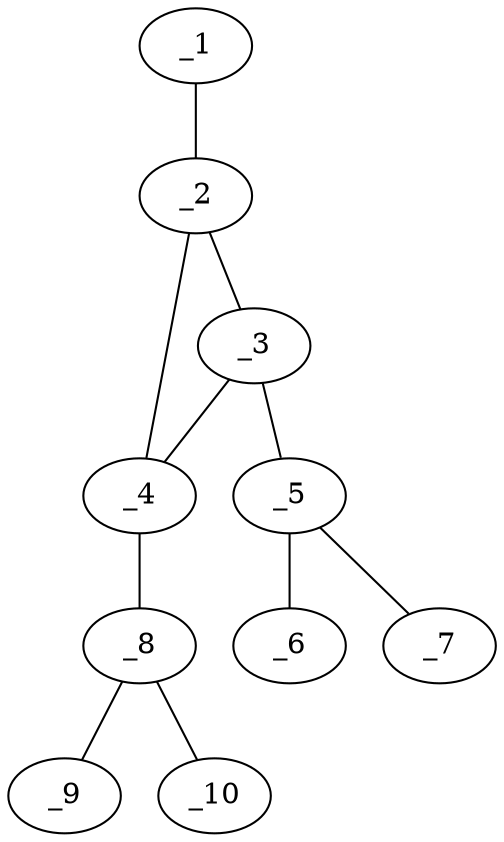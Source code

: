 graph molid622663 {
	_1	 [charge=0,
		chem=1,
		symbol="C  ",
		x=3,
		y="1.799"];
	_2	 [charge=0,
		chem=1,
		symbol="C  ",
		x="3.5",
		y="0.933"];
	_1 -- _2	 [valence=2];
	_3	 [charge=0,
		chem=1,
		symbol="C  ",
		x="4.366",
		y="0.433"];
	_2 -- _3	 [valence=1];
	_4	 [charge=0,
		chem=1,
		symbol="C  ",
		x="3.5",
		y="-0.067"];
	_2 -- _4	 [valence=1];
	_3 -- _4	 [valence=1];
	_5	 [charge=0,
		chem=1,
		symbol="C  ",
		x="5.366",
		y="0.433"];
	_3 -- _5	 [valence=1];
	_8	 [charge=0,
		chem=1,
		symbol="C  ",
		x=3,
		y="-0.933"];
	_4 -- _8	 [valence=1];
	_6	 [charge=0,
		chem=2,
		symbol="O  ",
		x="5.866",
		y="1.299"];
	_5 -- _6	 [valence=2];
	_7	 [charge=0,
		chem=2,
		symbol="O  ",
		x="5.866",
		y="-0.433"];
	_5 -- _7	 [valence=1];
	_9	 [charge=0,
		chem=2,
		symbol="O  ",
		x=2,
		y="-0.933"];
	_8 -- _9	 [valence=2];
	_10	 [charge=0,
		chem=2,
		symbol="O  ",
		x="3.5",
		y="-1.799"];
	_8 -- _10	 [valence=1];
}
